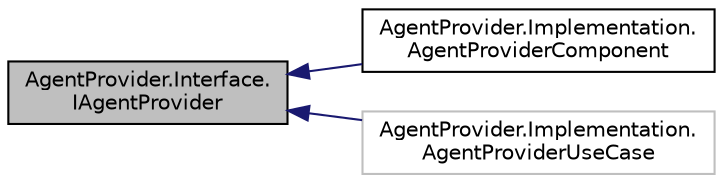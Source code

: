 digraph "AgentProvider.Interface.IAgentProvider"
{
  edge [fontname="Helvetica",fontsize="10",labelfontname="Helvetica",labelfontsize="10"];
  node [fontname="Helvetica",fontsize="10",shape=record];
  rankdir="LR";
  Node1 [label="AgentProvider.Interface.\lIAgentProvider",height=0.2,width=0.4,color="black", fillcolor="grey75", style="filled" fontcolor="black"];
  Node1 -> Node2 [dir="back",color="midnightblue",fontsize="10",style="solid",fontname="Helvetica"];
  Node2 [label="AgentProvider.Implementation.\lAgentProviderComponent",height=0.2,width=0.4,color="black", fillcolor="white", style="filled",URL="$class_agent_provider_1_1_implementation_1_1_agent_provider_component.html"];
  Node1 -> Node3 [dir="back",color="midnightblue",fontsize="10",style="solid",fontname="Helvetica"];
  Node3 [label="AgentProvider.Implementation.\lAgentProviderUseCase",height=0.2,width=0.4,color="grey75", fillcolor="white", style="filled"];
}
